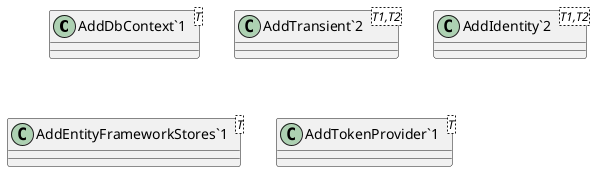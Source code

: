 @startuml
class "AddDbContext`1"<T> {
}
class "AddTransient`2"<T1,T2> {
}
class "AddIdentity`2"<T1,T2> {
}
class "AddEntityFrameworkStores`1"<T> {
}
class "AddTokenProvider`1"<T> {
}
@enduml
